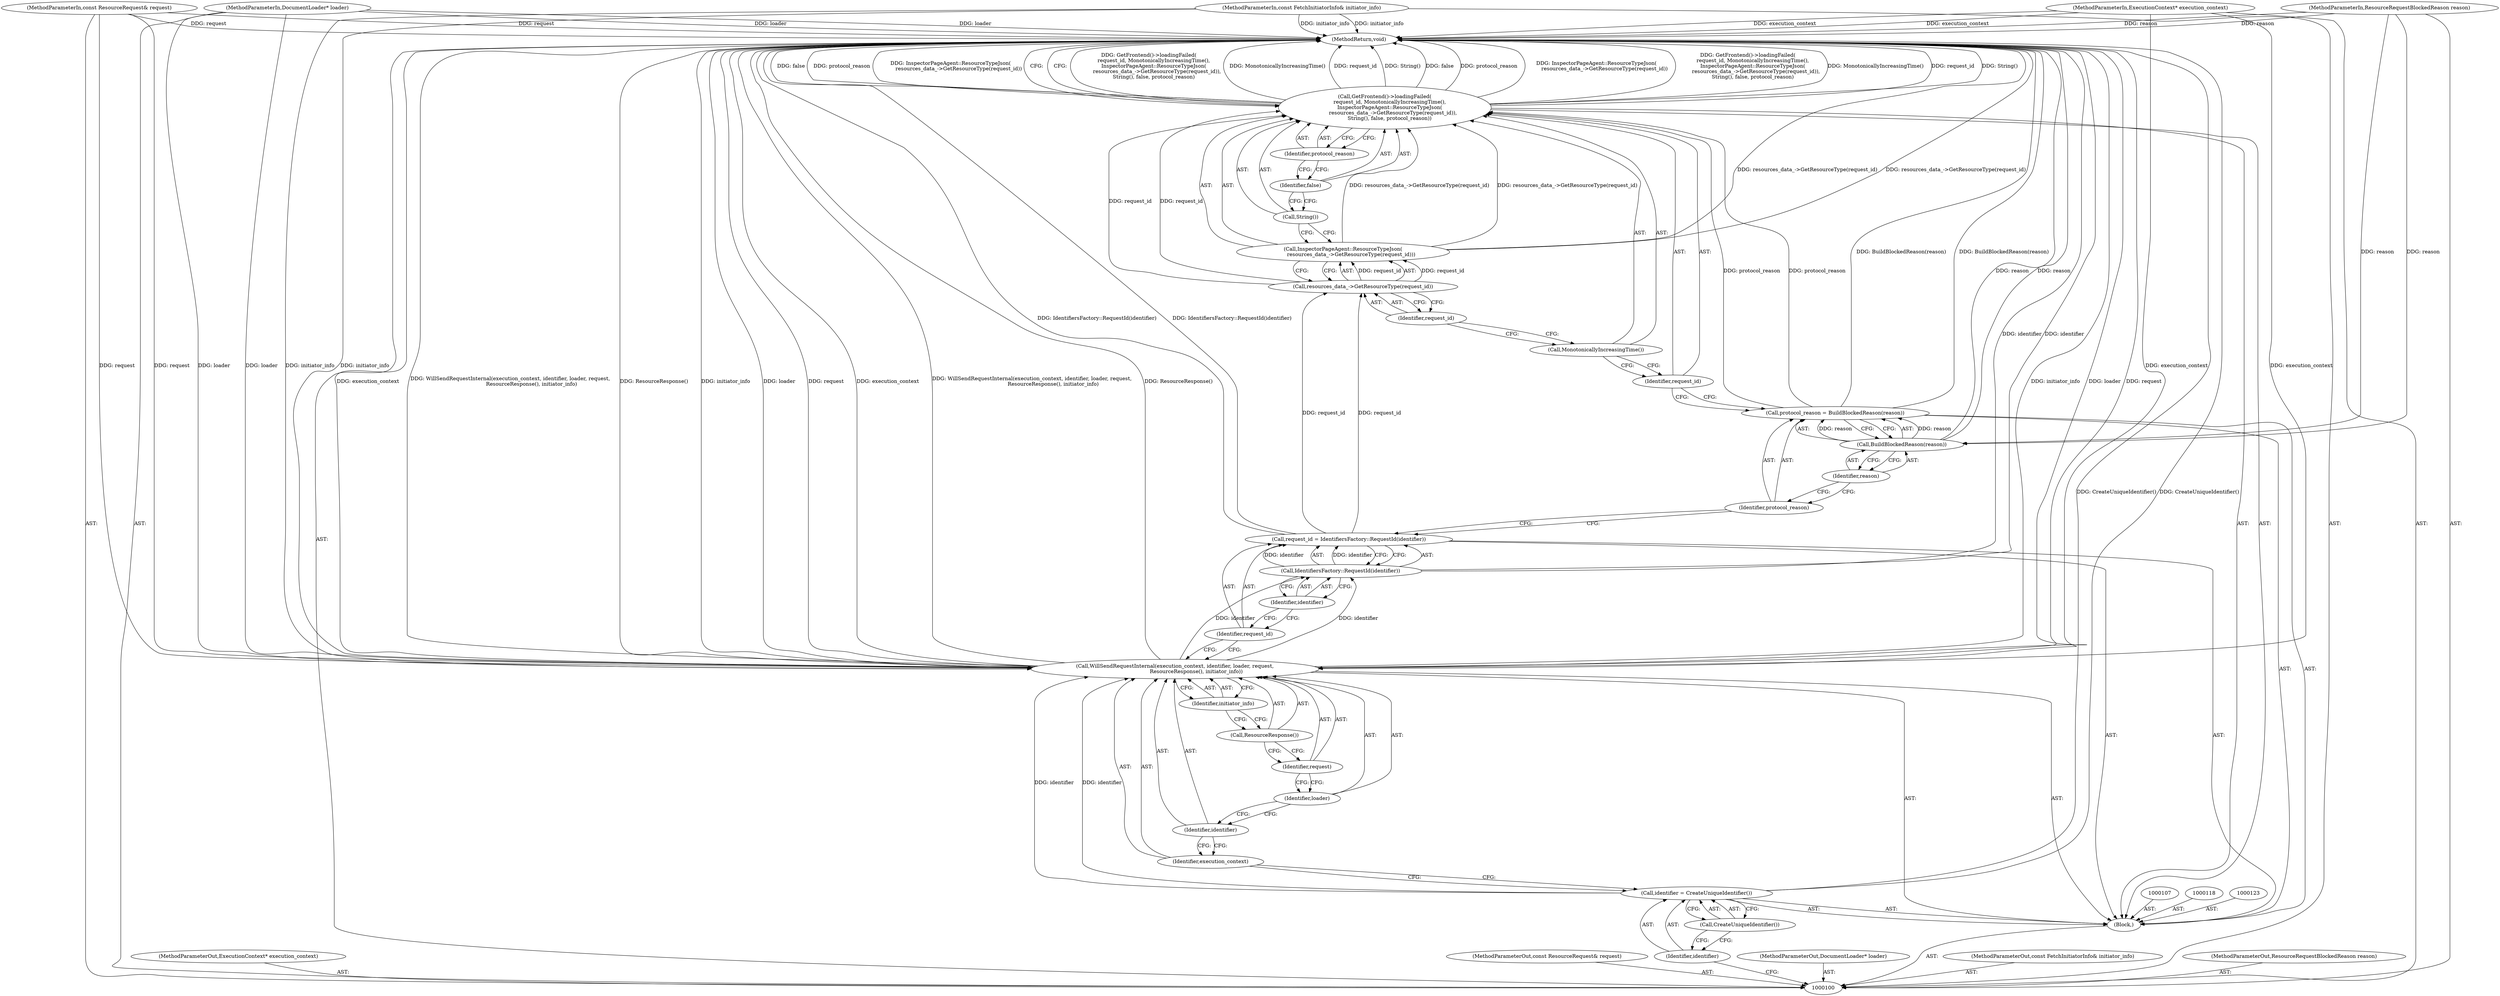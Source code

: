 digraph "1_Chrome_1c40f9042ae2d6ee7483d72998aabb5e73b2ff60" {
"1000137" [label="(MethodReturn,void)"];
"1000119" [label="(Call,request_id = IdentifiersFactory::RequestId(identifier))"];
"1000120" [label="(Identifier,request_id)"];
"1000121" [label="(Call,IdentifiersFactory::RequestId(identifier))"];
"1000122" [label="(Identifier,identifier)"];
"1000124" [label="(Call,protocol_reason = BuildBlockedReason(reason))"];
"1000125" [label="(Identifier,protocol_reason)"];
"1000126" [label="(Call,BuildBlockedReason(reason))"];
"1000127" [label="(Identifier,reason)"];
"1000128" [label="(Call,GetFrontend()->loadingFailed(\n      request_id, MonotonicallyIncreasingTime(),\n      InspectorPageAgent::ResourceTypeJson(\n          resources_data_->GetResourceType(request_id)),\n      String(), false, protocol_reason))"];
"1000130" [label="(Call,MonotonicallyIncreasingTime())"];
"1000129" [label="(Identifier,request_id)"];
"1000131" [label="(Call,InspectorPageAgent::ResourceTypeJson(\n          resources_data_->GetResourceType(request_id)))"];
"1000132" [label="(Call,resources_data_->GetResourceType(request_id))"];
"1000133" [label="(Identifier,request_id)"];
"1000135" [label="(Identifier,false)"];
"1000136" [label="(Identifier,protocol_reason)"];
"1000134" [label="(Call,String())"];
"1000101" [label="(MethodParameterIn,ExecutionContext* execution_context)"];
"1000199" [label="(MethodParameterOut,ExecutionContext* execution_context)"];
"1000102" [label="(MethodParameterIn,const ResourceRequest& request)"];
"1000200" [label="(MethodParameterOut,const ResourceRequest& request)"];
"1000103" [label="(MethodParameterIn,DocumentLoader* loader)"];
"1000201" [label="(MethodParameterOut,DocumentLoader* loader)"];
"1000104" [label="(MethodParameterIn,const FetchInitiatorInfo& initiator_info)"];
"1000202" [label="(MethodParameterOut,const FetchInitiatorInfo& initiator_info)"];
"1000105" [label="(MethodParameterIn,ResourceRequestBlockedReason reason)"];
"1000203" [label="(MethodParameterOut,ResourceRequestBlockedReason reason)"];
"1000106" [label="(Block,)"];
"1000108" [label="(Call,identifier = CreateUniqueIdentifier())"];
"1000109" [label="(Identifier,identifier)"];
"1000110" [label="(Call,CreateUniqueIdentifier())"];
"1000112" [label="(Identifier,execution_context)"];
"1000111" [label="(Call,WillSendRequestInternal(execution_context, identifier, loader, request,\n                          ResourceResponse(), initiator_info))"];
"1000113" [label="(Identifier,identifier)"];
"1000114" [label="(Identifier,loader)"];
"1000115" [label="(Identifier,request)"];
"1000116" [label="(Call,ResourceResponse())"];
"1000117" [label="(Identifier,initiator_info)"];
"1000137" -> "1000100"  [label="AST: "];
"1000137" -> "1000128"  [label="CFG: "];
"1000111" -> "1000137"  [label="DDG: initiator_info"];
"1000111" -> "1000137"  [label="DDG: loader"];
"1000111" -> "1000137"  [label="DDG: request"];
"1000111" -> "1000137"  [label="DDG: execution_context"];
"1000111" -> "1000137"  [label="DDG: WillSendRequestInternal(execution_context, identifier, loader, request,\n                          ResourceResponse(), initiator_info)"];
"1000111" -> "1000137"  [label="DDG: ResourceResponse()"];
"1000104" -> "1000137"  [label="DDG: initiator_info"];
"1000105" -> "1000137"  [label="DDG: reason"];
"1000131" -> "1000137"  [label="DDG: resources_data_->GetResourceType(request_id)"];
"1000126" -> "1000137"  [label="DDG: reason"];
"1000128" -> "1000137"  [label="DDG: GetFrontend()->loadingFailed(\n      request_id, MonotonicallyIncreasingTime(),\n      InspectorPageAgent::ResourceTypeJson(\n          resources_data_->GetResourceType(request_id)),\n      String(), false, protocol_reason)"];
"1000128" -> "1000137"  [label="DDG: MonotonicallyIncreasingTime()"];
"1000128" -> "1000137"  [label="DDG: request_id"];
"1000128" -> "1000137"  [label="DDG: String()"];
"1000128" -> "1000137"  [label="DDG: false"];
"1000128" -> "1000137"  [label="DDG: protocol_reason"];
"1000128" -> "1000137"  [label="DDG: InspectorPageAgent::ResourceTypeJson(\n          resources_data_->GetResourceType(request_id))"];
"1000124" -> "1000137"  [label="DDG: BuildBlockedReason(reason)"];
"1000103" -> "1000137"  [label="DDG: loader"];
"1000119" -> "1000137"  [label="DDG: IdentifiersFactory::RequestId(identifier)"];
"1000102" -> "1000137"  [label="DDG: request"];
"1000101" -> "1000137"  [label="DDG: execution_context"];
"1000108" -> "1000137"  [label="DDG: CreateUniqueIdentifier()"];
"1000121" -> "1000137"  [label="DDG: identifier"];
"1000119" -> "1000106"  [label="AST: "];
"1000119" -> "1000121"  [label="CFG: "];
"1000120" -> "1000119"  [label="AST: "];
"1000121" -> "1000119"  [label="AST: "];
"1000125" -> "1000119"  [label="CFG: "];
"1000119" -> "1000137"  [label="DDG: IdentifiersFactory::RequestId(identifier)"];
"1000121" -> "1000119"  [label="DDG: identifier"];
"1000119" -> "1000132"  [label="DDG: request_id"];
"1000120" -> "1000119"  [label="AST: "];
"1000120" -> "1000111"  [label="CFG: "];
"1000122" -> "1000120"  [label="CFG: "];
"1000121" -> "1000119"  [label="AST: "];
"1000121" -> "1000122"  [label="CFG: "];
"1000122" -> "1000121"  [label="AST: "];
"1000119" -> "1000121"  [label="CFG: "];
"1000121" -> "1000137"  [label="DDG: identifier"];
"1000121" -> "1000119"  [label="DDG: identifier"];
"1000111" -> "1000121"  [label="DDG: identifier"];
"1000122" -> "1000121"  [label="AST: "];
"1000122" -> "1000120"  [label="CFG: "];
"1000121" -> "1000122"  [label="CFG: "];
"1000124" -> "1000106"  [label="AST: "];
"1000124" -> "1000126"  [label="CFG: "];
"1000125" -> "1000124"  [label="AST: "];
"1000126" -> "1000124"  [label="AST: "];
"1000129" -> "1000124"  [label="CFG: "];
"1000124" -> "1000137"  [label="DDG: BuildBlockedReason(reason)"];
"1000126" -> "1000124"  [label="DDG: reason"];
"1000124" -> "1000128"  [label="DDG: protocol_reason"];
"1000125" -> "1000124"  [label="AST: "];
"1000125" -> "1000119"  [label="CFG: "];
"1000127" -> "1000125"  [label="CFG: "];
"1000126" -> "1000124"  [label="AST: "];
"1000126" -> "1000127"  [label="CFG: "];
"1000127" -> "1000126"  [label="AST: "];
"1000124" -> "1000126"  [label="CFG: "];
"1000126" -> "1000137"  [label="DDG: reason"];
"1000126" -> "1000124"  [label="DDG: reason"];
"1000105" -> "1000126"  [label="DDG: reason"];
"1000127" -> "1000126"  [label="AST: "];
"1000127" -> "1000125"  [label="CFG: "];
"1000126" -> "1000127"  [label="CFG: "];
"1000128" -> "1000106"  [label="AST: "];
"1000128" -> "1000136"  [label="CFG: "];
"1000129" -> "1000128"  [label="AST: "];
"1000130" -> "1000128"  [label="AST: "];
"1000131" -> "1000128"  [label="AST: "];
"1000134" -> "1000128"  [label="AST: "];
"1000135" -> "1000128"  [label="AST: "];
"1000136" -> "1000128"  [label="AST: "];
"1000137" -> "1000128"  [label="CFG: "];
"1000128" -> "1000137"  [label="DDG: GetFrontend()->loadingFailed(\n      request_id, MonotonicallyIncreasingTime(),\n      InspectorPageAgent::ResourceTypeJson(\n          resources_data_->GetResourceType(request_id)),\n      String(), false, protocol_reason)"];
"1000128" -> "1000137"  [label="DDG: MonotonicallyIncreasingTime()"];
"1000128" -> "1000137"  [label="DDG: request_id"];
"1000128" -> "1000137"  [label="DDG: String()"];
"1000128" -> "1000137"  [label="DDG: false"];
"1000128" -> "1000137"  [label="DDG: protocol_reason"];
"1000128" -> "1000137"  [label="DDG: InspectorPageAgent::ResourceTypeJson(\n          resources_data_->GetResourceType(request_id))"];
"1000132" -> "1000128"  [label="DDG: request_id"];
"1000131" -> "1000128"  [label="DDG: resources_data_->GetResourceType(request_id)"];
"1000124" -> "1000128"  [label="DDG: protocol_reason"];
"1000130" -> "1000128"  [label="AST: "];
"1000130" -> "1000129"  [label="CFG: "];
"1000133" -> "1000130"  [label="CFG: "];
"1000129" -> "1000128"  [label="AST: "];
"1000129" -> "1000124"  [label="CFG: "];
"1000130" -> "1000129"  [label="CFG: "];
"1000131" -> "1000128"  [label="AST: "];
"1000131" -> "1000132"  [label="CFG: "];
"1000132" -> "1000131"  [label="AST: "];
"1000134" -> "1000131"  [label="CFG: "];
"1000131" -> "1000137"  [label="DDG: resources_data_->GetResourceType(request_id)"];
"1000131" -> "1000128"  [label="DDG: resources_data_->GetResourceType(request_id)"];
"1000132" -> "1000131"  [label="DDG: request_id"];
"1000132" -> "1000131"  [label="AST: "];
"1000132" -> "1000133"  [label="CFG: "];
"1000133" -> "1000132"  [label="AST: "];
"1000131" -> "1000132"  [label="CFG: "];
"1000132" -> "1000128"  [label="DDG: request_id"];
"1000132" -> "1000131"  [label="DDG: request_id"];
"1000119" -> "1000132"  [label="DDG: request_id"];
"1000133" -> "1000132"  [label="AST: "];
"1000133" -> "1000130"  [label="CFG: "];
"1000132" -> "1000133"  [label="CFG: "];
"1000135" -> "1000128"  [label="AST: "];
"1000135" -> "1000134"  [label="CFG: "];
"1000136" -> "1000135"  [label="CFG: "];
"1000136" -> "1000128"  [label="AST: "];
"1000136" -> "1000135"  [label="CFG: "];
"1000128" -> "1000136"  [label="CFG: "];
"1000134" -> "1000128"  [label="AST: "];
"1000134" -> "1000131"  [label="CFG: "];
"1000135" -> "1000134"  [label="CFG: "];
"1000101" -> "1000100"  [label="AST: "];
"1000101" -> "1000137"  [label="DDG: execution_context"];
"1000101" -> "1000111"  [label="DDG: execution_context"];
"1000199" -> "1000100"  [label="AST: "];
"1000102" -> "1000100"  [label="AST: "];
"1000102" -> "1000137"  [label="DDG: request"];
"1000102" -> "1000111"  [label="DDG: request"];
"1000200" -> "1000100"  [label="AST: "];
"1000103" -> "1000100"  [label="AST: "];
"1000103" -> "1000137"  [label="DDG: loader"];
"1000103" -> "1000111"  [label="DDG: loader"];
"1000201" -> "1000100"  [label="AST: "];
"1000104" -> "1000100"  [label="AST: "];
"1000104" -> "1000137"  [label="DDG: initiator_info"];
"1000104" -> "1000111"  [label="DDG: initiator_info"];
"1000202" -> "1000100"  [label="AST: "];
"1000105" -> "1000100"  [label="AST: "];
"1000105" -> "1000137"  [label="DDG: reason"];
"1000105" -> "1000126"  [label="DDG: reason"];
"1000203" -> "1000100"  [label="AST: "];
"1000106" -> "1000100"  [label="AST: "];
"1000107" -> "1000106"  [label="AST: "];
"1000108" -> "1000106"  [label="AST: "];
"1000111" -> "1000106"  [label="AST: "];
"1000118" -> "1000106"  [label="AST: "];
"1000119" -> "1000106"  [label="AST: "];
"1000123" -> "1000106"  [label="AST: "];
"1000124" -> "1000106"  [label="AST: "];
"1000128" -> "1000106"  [label="AST: "];
"1000108" -> "1000106"  [label="AST: "];
"1000108" -> "1000110"  [label="CFG: "];
"1000109" -> "1000108"  [label="AST: "];
"1000110" -> "1000108"  [label="AST: "];
"1000112" -> "1000108"  [label="CFG: "];
"1000108" -> "1000137"  [label="DDG: CreateUniqueIdentifier()"];
"1000108" -> "1000111"  [label="DDG: identifier"];
"1000109" -> "1000108"  [label="AST: "];
"1000109" -> "1000100"  [label="CFG: "];
"1000110" -> "1000109"  [label="CFG: "];
"1000110" -> "1000108"  [label="AST: "];
"1000110" -> "1000109"  [label="CFG: "];
"1000108" -> "1000110"  [label="CFG: "];
"1000112" -> "1000111"  [label="AST: "];
"1000112" -> "1000108"  [label="CFG: "];
"1000113" -> "1000112"  [label="CFG: "];
"1000111" -> "1000106"  [label="AST: "];
"1000111" -> "1000117"  [label="CFG: "];
"1000112" -> "1000111"  [label="AST: "];
"1000113" -> "1000111"  [label="AST: "];
"1000114" -> "1000111"  [label="AST: "];
"1000115" -> "1000111"  [label="AST: "];
"1000116" -> "1000111"  [label="AST: "];
"1000117" -> "1000111"  [label="AST: "];
"1000120" -> "1000111"  [label="CFG: "];
"1000111" -> "1000137"  [label="DDG: initiator_info"];
"1000111" -> "1000137"  [label="DDG: loader"];
"1000111" -> "1000137"  [label="DDG: request"];
"1000111" -> "1000137"  [label="DDG: execution_context"];
"1000111" -> "1000137"  [label="DDG: WillSendRequestInternal(execution_context, identifier, loader, request,\n                          ResourceResponse(), initiator_info)"];
"1000111" -> "1000137"  [label="DDG: ResourceResponse()"];
"1000101" -> "1000111"  [label="DDG: execution_context"];
"1000108" -> "1000111"  [label="DDG: identifier"];
"1000103" -> "1000111"  [label="DDG: loader"];
"1000102" -> "1000111"  [label="DDG: request"];
"1000104" -> "1000111"  [label="DDG: initiator_info"];
"1000111" -> "1000121"  [label="DDG: identifier"];
"1000113" -> "1000111"  [label="AST: "];
"1000113" -> "1000112"  [label="CFG: "];
"1000114" -> "1000113"  [label="CFG: "];
"1000114" -> "1000111"  [label="AST: "];
"1000114" -> "1000113"  [label="CFG: "];
"1000115" -> "1000114"  [label="CFG: "];
"1000115" -> "1000111"  [label="AST: "];
"1000115" -> "1000114"  [label="CFG: "];
"1000116" -> "1000115"  [label="CFG: "];
"1000116" -> "1000111"  [label="AST: "];
"1000116" -> "1000115"  [label="CFG: "];
"1000117" -> "1000116"  [label="CFG: "];
"1000117" -> "1000111"  [label="AST: "];
"1000117" -> "1000116"  [label="CFG: "];
"1000111" -> "1000117"  [label="CFG: "];
}
